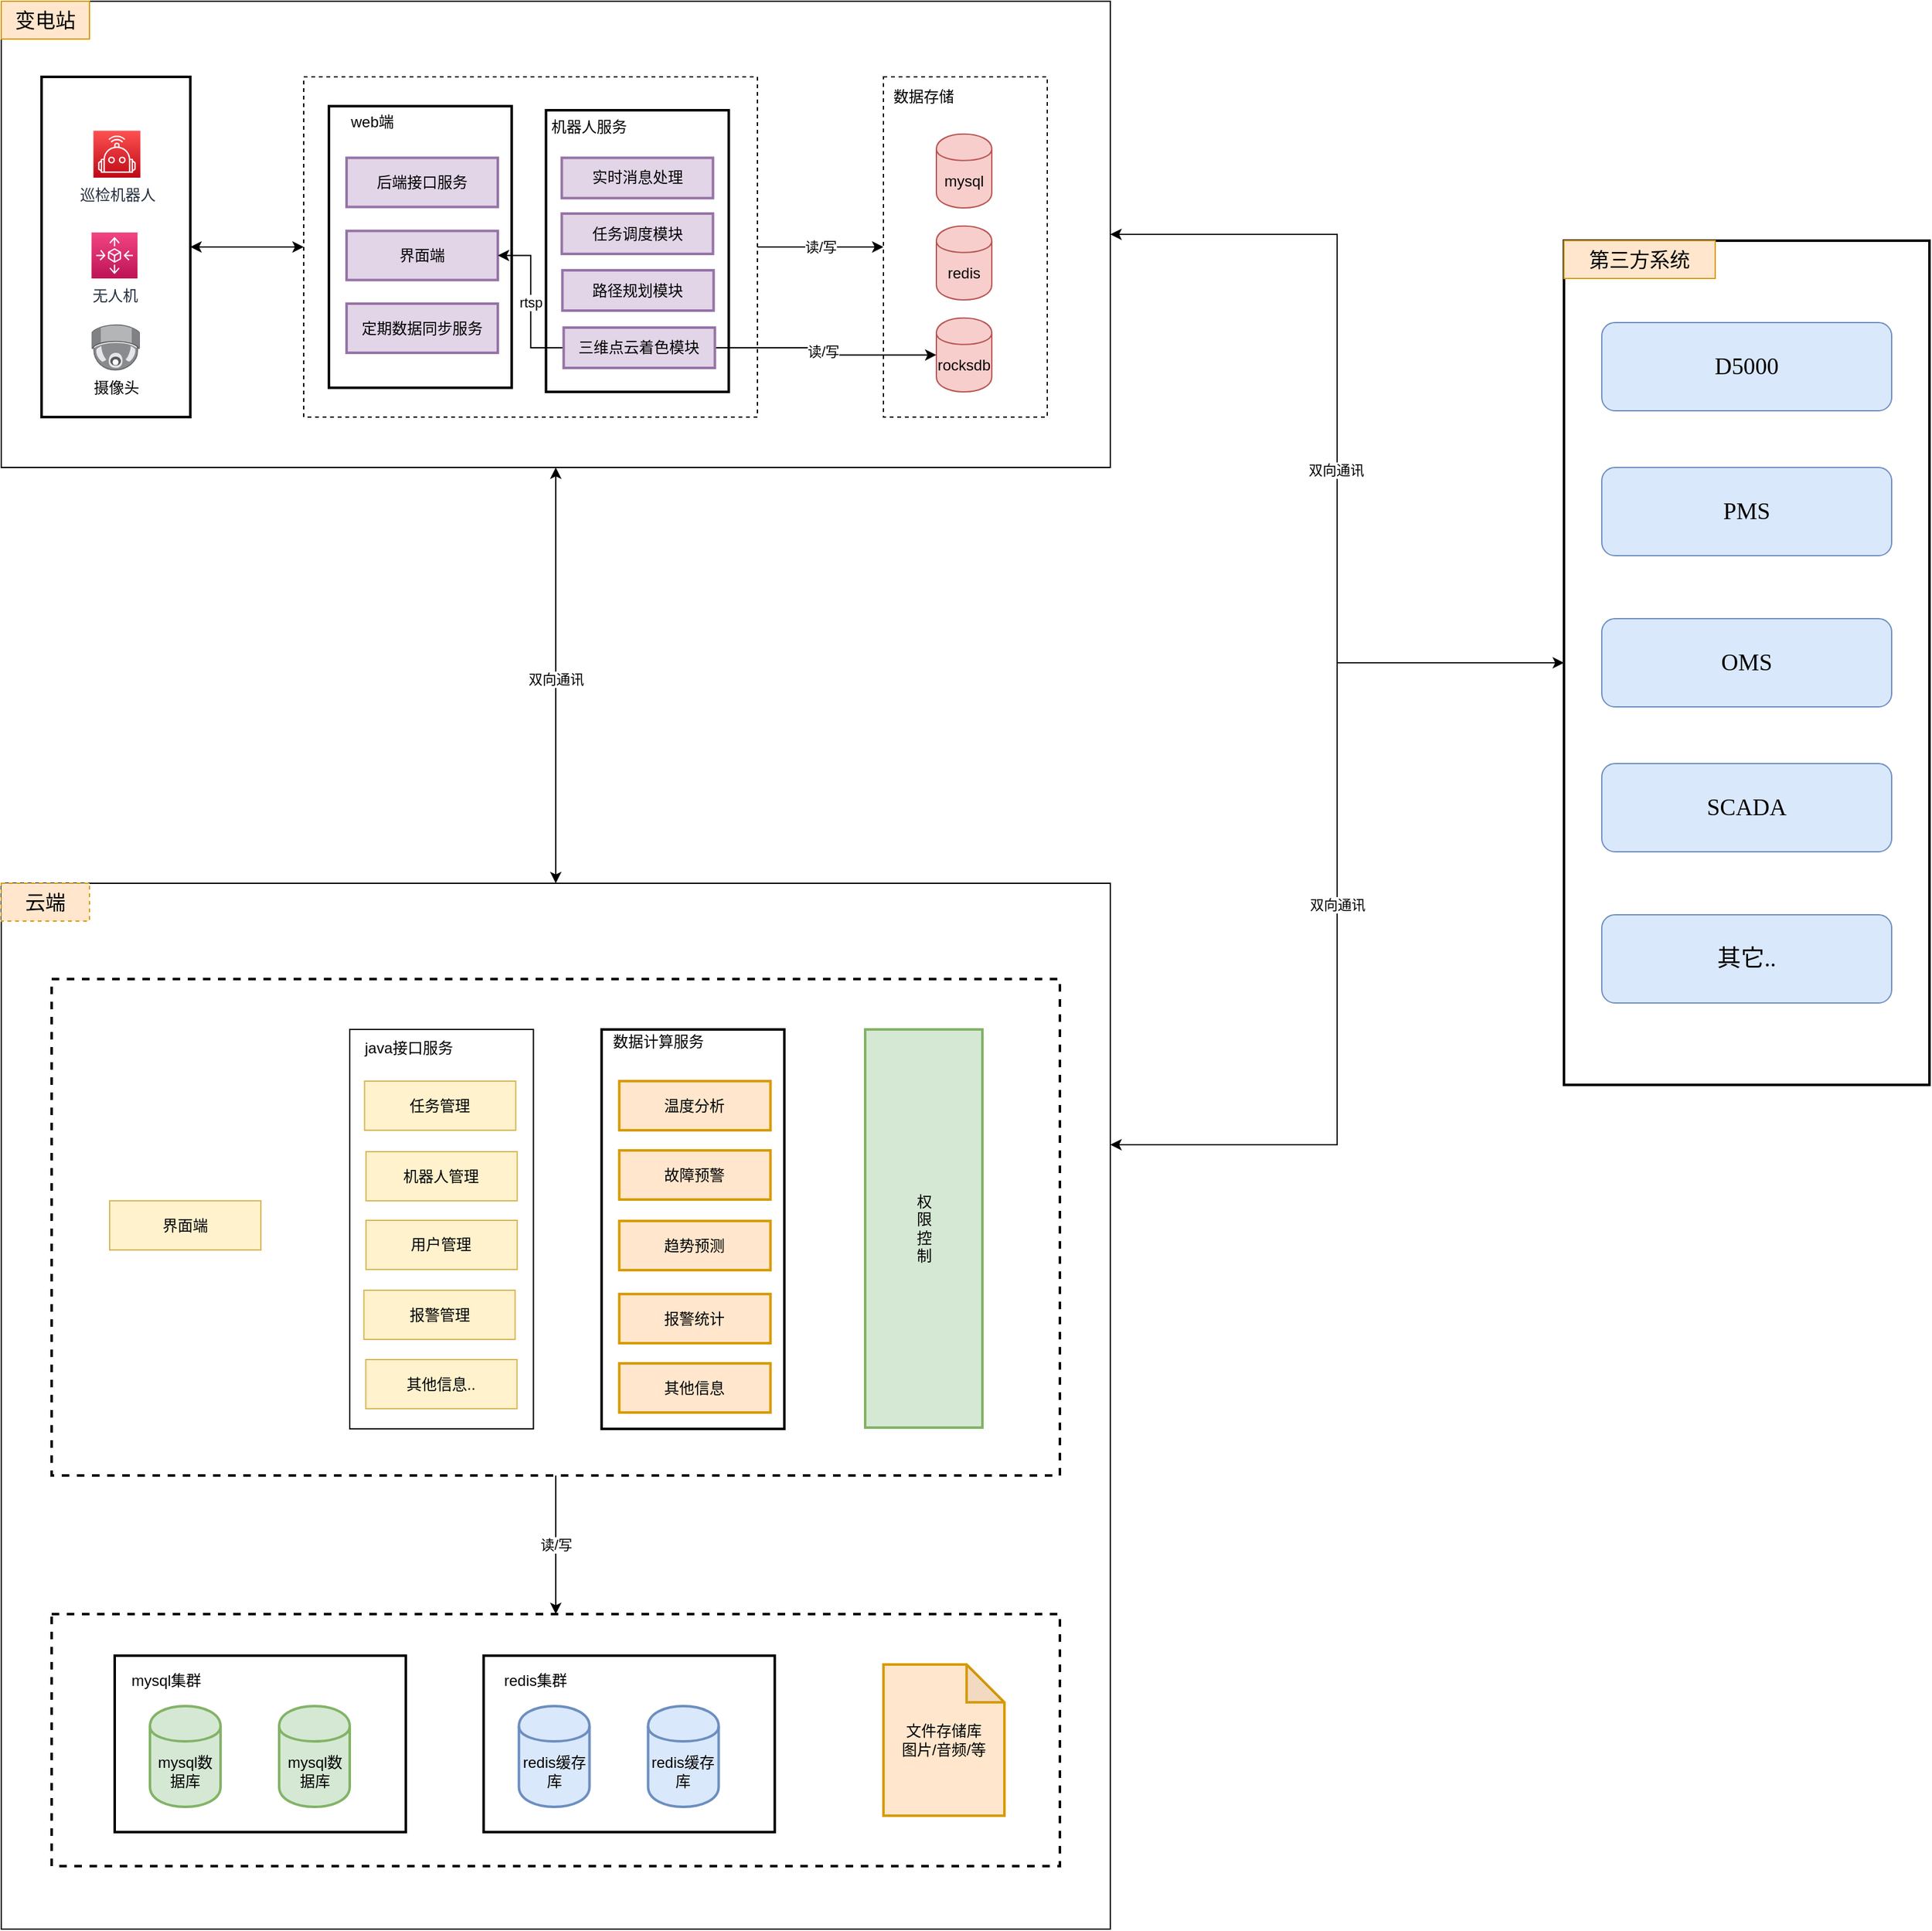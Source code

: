 <mxfile version="12.9.12" type="github">
  <diagram id="g2saCS9ZN4Dq22sfe7y9" name="第 1 页">
    <mxGraphModel dx="4660" dy="2540" grid="1" gridSize="10" guides="1" tooltips="1" connect="1" arrows="1" fold="1" page="1" pageScale="1" pageWidth="700" pageHeight="1000" math="0" shadow="0">
      <root>
        <mxCell id="0" />
        <mxCell id="1" parent="0" />
        <mxCell id="KYIhWk6ESMxBG8aCFAth-51" style="edgeStyle=orthogonalEdgeStyle;rounded=0;orthogonalLoop=1;jettySize=auto;html=1;exitX=0.5;exitY=0;exitDx=0;exitDy=0;entryX=0.5;entryY=1;entryDx=0;entryDy=0;startArrow=classic;startFill=1;endArrow=classic;endFill=1;" edge="1" parent="1" source="KYIhWk6ESMxBG8aCFAth-24" target="P6RNPHfj09jxccIvvhvF-91">
          <mxGeometry relative="1" as="geometry" />
        </mxCell>
        <mxCell id="KYIhWk6ESMxBG8aCFAth-53" value="双向通讯" style="edgeLabel;html=1;align=center;verticalAlign=middle;resizable=0;points=[];" vertex="1" connectable="0" parent="KYIhWk6ESMxBG8aCFAth-51">
          <mxGeometry x="-0.018" relative="1" as="geometry">
            <mxPoint as="offset" />
          </mxGeometry>
        </mxCell>
        <mxCell id="KYIhWk6ESMxBG8aCFAth-24" value="" style="rounded=0;whiteSpace=wrap;html=1;" vertex="1" parent="1">
          <mxGeometry x="200" y="860" width="880" height="830" as="geometry" />
        </mxCell>
        <mxCell id="P6RNPHfj09jxccIvvhvF-91" value="" style="rounded=0;whiteSpace=wrap;html=1;" parent="1" vertex="1">
          <mxGeometry x="200" y="160" width="880" height="370" as="geometry" />
        </mxCell>
        <mxCell id="KYIhWk6ESMxBG8aCFAth-1" value="" style="rounded=0;whiteSpace=wrap;html=1;dashed=1;" vertex="1" parent="1">
          <mxGeometry x="900" y="220" width="130" height="270" as="geometry" />
        </mxCell>
        <mxCell id="P6RNPHfj09jxccIvvhvF-6" value="" style="rounded=0;whiteSpace=wrap;html=1;labelBackgroundColor=none;strokeWidth=2;fillColor=none;dashed=1;" parent="1" vertex="1">
          <mxGeometry x="240" y="1440" width="800" height="200" as="geometry" />
        </mxCell>
        <mxCell id="KYIhWk6ESMxBG8aCFAth-6" value="读/写" style="edgeStyle=orthogonalEdgeStyle;rounded=0;orthogonalLoop=1;jettySize=auto;html=1;exitX=1;exitY=0.5;exitDx=0;exitDy=0;entryX=0;entryY=0.5;entryDx=0;entryDy=0;" edge="1" parent="1" source="P6RNPHfj09jxccIvvhvF-81" target="KYIhWk6ESMxBG8aCFAth-1">
          <mxGeometry relative="1" as="geometry" />
        </mxCell>
        <mxCell id="P6RNPHfj09jxccIvvhvF-81" value="" style="rounded=0;whiteSpace=wrap;html=1;dashed=1;" parent="1" vertex="1">
          <mxGeometry x="440" y="220" width="360" height="270" as="geometry" />
        </mxCell>
        <mxCell id="P6RNPHfj09jxccIvvhvF-7" value="" style="rounded=0;whiteSpace=wrap;html=1;labelBackgroundColor=none;strokeWidth=2;fillColor=none;" parent="1" vertex="1">
          <mxGeometry x="290" y="1473" width="231" height="140" as="geometry" />
        </mxCell>
        <mxCell id="KYIhWk6ESMxBG8aCFAth-37" value="读/写" style="edgeStyle=orthogonalEdgeStyle;rounded=0;orthogonalLoop=1;jettySize=auto;html=1;exitX=0.5;exitY=1;exitDx=0;exitDy=0;entryX=0.5;entryY=0;entryDx=0;entryDy=0;" edge="1" parent="1" source="P6RNPHfj09jxccIvvhvF-8" target="P6RNPHfj09jxccIvvhvF-6">
          <mxGeometry relative="1" as="geometry" />
        </mxCell>
        <mxCell id="P6RNPHfj09jxccIvvhvF-8" value="" style="rounded=0;whiteSpace=wrap;html=1;labelBackgroundColor=none;strokeWidth=2;fillColor=none;dashed=1;" parent="1" vertex="1">
          <mxGeometry x="240" y="936" width="800" height="394" as="geometry" />
        </mxCell>
        <mxCell id="P6RNPHfj09jxccIvvhvF-9" value="" style="rounded=0;whiteSpace=wrap;html=1;labelBackgroundColor=none;strokeWidth=2;fillColor=none;" parent="1" vertex="1">
          <mxGeometry x="632.25" y="246.5" width="145" height="223.5" as="geometry" />
        </mxCell>
        <mxCell id="KYIhWk6ESMxBG8aCFAth-54" value="双向通讯" style="edgeStyle=orthogonalEdgeStyle;rounded=0;orthogonalLoop=1;jettySize=auto;html=1;exitX=0;exitY=0.5;exitDx=0;exitDy=0;startArrow=none;startFill=0;endArrow=classic;endFill=1;entryX=1;entryY=0.25;entryDx=0;entryDy=0;" edge="1" parent="1" source="P6RNPHfj09jxccIvvhvF-13" target="KYIhWk6ESMxBG8aCFAth-24">
          <mxGeometry relative="1" as="geometry" />
        </mxCell>
        <mxCell id="P6RNPHfj09jxccIvvhvF-13" value="" style="rounded=0;whiteSpace=wrap;html=1;strokeWidth=2;" parent="1" vertex="1">
          <mxGeometry x="1440" y="350" width="290" height="670" as="geometry" />
        </mxCell>
        <mxCell id="P6RNPHfj09jxccIvvhvF-15" value="第三方系统" style="text;html=1;strokeColor=#d79b00;fillColor=#ffe6cc;align=center;verticalAlign=middle;whiteSpace=wrap;rounded=0;fontSize=16;" parent="1" vertex="1">
          <mxGeometry x="1440" y="350" width="120" height="30" as="geometry" />
        </mxCell>
        <mxCell id="P6RNPHfj09jxccIvvhvF-16" value="&lt;span lang=&quot;EN-US&quot; style=&quot;white-space: normal ; font-size: 14pt ; font-family: &amp;#34;tim&amp;#34; , serif&quot;&gt;D5000&lt;/span&gt;&lt;span style=&quot;font-size: medium ; white-space: normal&quot;&gt;&lt;/span&gt;" style="rounded=1;whiteSpace=wrap;html=1;fillColor=#dae8fc;strokeColor=#6c8ebf;" parent="1" vertex="1">
          <mxGeometry x="1470" y="415" width="230" height="70" as="geometry" />
        </mxCell>
        <mxCell id="P6RNPHfj09jxccIvvhvF-17" value="&lt;span lang=&quot;EN-US&quot; style=&quot;white-space: normal ; font-size: 14pt ; font-family: &amp;#34;tim&amp;#34; , serif&quot;&gt;PMS&lt;/span&gt;&lt;span style=&quot;font-size: medium ; white-space: normal&quot;&gt;&lt;/span&gt;" style="rounded=1;whiteSpace=wrap;html=1;fillColor=#dae8fc;strokeColor=#6c8ebf;" parent="1" vertex="1">
          <mxGeometry x="1470" y="530" width="230" height="70" as="geometry" />
        </mxCell>
        <mxCell id="P6RNPHfj09jxccIvvhvF-18" value="&lt;span lang=&quot;EN-US&quot; style=&quot;font-size: 14pt ; font-family: &amp;#34;tim&amp;#34; , serif&quot;&gt;OMS&lt;/span&gt;&lt;span style=&quot;font-size: medium&quot;&gt;&lt;/span&gt;" style="rounded=1;whiteSpace=wrap;html=1;fillColor=#dae8fc;strokeColor=#6c8ebf;" parent="1" vertex="1">
          <mxGeometry x="1470" y="650" width="230" height="70" as="geometry" />
        </mxCell>
        <mxCell id="P6RNPHfj09jxccIvvhvF-19" value="&lt;span lang=&quot;EN-US&quot; style=&quot;font-size: 14pt ; font-family: &amp;#34;tim&amp;#34; , serif&quot;&gt;SCADA&lt;/span&gt;&lt;span style=&quot;font-size: medium&quot;&gt;&lt;/span&gt;" style="rounded=1;whiteSpace=wrap;html=1;fillColor=#dae8fc;strokeColor=#6c8ebf;" parent="1" vertex="1">
          <mxGeometry x="1470" y="765" width="230" height="70" as="geometry" />
        </mxCell>
        <mxCell id="KYIhWk6ESMxBG8aCFAth-48" style="edgeStyle=orthogonalEdgeStyle;rounded=0;orthogonalLoop=1;jettySize=auto;html=1;entryX=0;entryY=0.5;entryDx=0;entryDy=0;startArrow=classic;startFill=1;" edge="1" parent="1" source="P6RNPHfj09jxccIvvhvF-91" target="P6RNPHfj09jxccIvvhvF-13">
          <mxGeometry relative="1" as="geometry">
            <mxPoint x="1080" y="685" as="sourcePoint" />
          </mxGeometry>
        </mxCell>
        <mxCell id="KYIhWk6ESMxBG8aCFAth-49" value="双向通讯" style="edgeLabel;html=1;align=center;verticalAlign=middle;resizable=0;points=[];" vertex="1" connectable="0" parent="KYIhWk6ESMxBG8aCFAth-48">
          <mxGeometry x="0.048" y="-1" relative="1" as="geometry">
            <mxPoint as="offset" />
          </mxGeometry>
        </mxCell>
        <mxCell id="P6RNPHfj09jxccIvvhvF-29" value="权&lt;br&gt;限&lt;br&gt;控&lt;br&gt;制" style="rounded=0;whiteSpace=wrap;html=1;labelBackgroundColor=none;strokeWidth=2;fillColor=#d5e8d4;strokeColor=#82b366;" parent="1" vertex="1">
          <mxGeometry x="885.5" y="976" width="93" height="316" as="geometry" />
        </mxCell>
        <mxCell id="P6RNPHfj09jxccIvvhvF-31" value="mysql数据库" style="shape=cylinder;whiteSpace=wrap;html=1;boundedLbl=1;backgroundOutline=1;labelBackgroundColor=none;strokeWidth=2;fillColor=#d5e8d4;strokeColor=#82b366;" parent="1" vertex="1">
          <mxGeometry x="318" y="1513" width="56" height="80" as="geometry" />
        </mxCell>
        <mxCell id="P6RNPHfj09jxccIvvhvF-32" value="文件存储库&lt;br&gt;图片/音频/等" style="shape=note;whiteSpace=wrap;html=1;backgroundOutline=1;darkOpacity=0.05;labelBackgroundColor=none;strokeWidth=2;fillColor=#ffe6cc;strokeColor=#d79b00;" parent="1" vertex="1">
          <mxGeometry x="900" y="1480" width="96" height="120" as="geometry" />
        </mxCell>
        <mxCell id="P6RNPHfj09jxccIvvhvF-34" value="机器人服务" style="text;html=1;strokeColor=none;fillColor=none;align=center;verticalAlign=middle;whiteSpace=wrap;rounded=0;labelBackgroundColor=none;" parent="1" vertex="1">
          <mxGeometry x="633.75" y="249.5" width="65" height="20" as="geometry" />
        </mxCell>
        <mxCell id="P6RNPHfj09jxccIvvhvF-35" value="路径规划模块" style="rounded=0;whiteSpace=wrap;html=1;labelBackgroundColor=none;strokeWidth=2;fillColor=#e1d5e7;strokeColor=#9673a6;" parent="1" vertex="1">
          <mxGeometry x="645.25" y="373.5" width="120" height="32" as="geometry" />
        </mxCell>
        <mxCell id="P6RNPHfj09jxccIvvhvF-36" value="实时消息处理" style="rounded=0;whiteSpace=wrap;html=1;labelBackgroundColor=none;strokeWidth=2;fillColor=#e1d5e7;strokeColor=#9673a6;" parent="1" vertex="1">
          <mxGeometry x="644.75" y="284.25" width="120" height="32" as="geometry" />
        </mxCell>
        <mxCell id="P6RNPHfj09jxccIvvhvF-37" value="任务调度模块" style="rounded=0;whiteSpace=wrap;html=1;labelBackgroundColor=none;strokeWidth=2;fillColor=#e1d5e7;strokeColor=#9673a6;" parent="1" vertex="1">
          <mxGeometry x="644.75" y="328.5" width="120" height="32" as="geometry" />
        </mxCell>
        <mxCell id="P6RNPHfj09jxccIvvhvF-93" style="edgeStyle=orthogonalEdgeStyle;rounded=0;orthogonalLoop=1;jettySize=auto;html=1;exitX=1;exitY=0.5;exitDx=0;exitDy=0;entryX=0;entryY=0.5;entryDx=0;entryDy=0;startArrow=classic;startFill=1;" parent="1" source="P6RNPHfj09jxccIvvhvF-42" target="P6RNPHfj09jxccIvvhvF-81" edge="1">
          <mxGeometry relative="1" as="geometry" />
        </mxCell>
        <mxCell id="P6RNPHfj09jxccIvvhvF-42" value="" style="rounded=0;whiteSpace=wrap;html=1;labelBackgroundColor=none;strokeWidth=2;fillColor=none;" parent="1" vertex="1">
          <mxGeometry x="232" y="220" width="118" height="270" as="geometry" />
        </mxCell>
        <mxCell id="P6RNPHfj09jxccIvvhvF-43" value="巡检机器人" style="outlineConnect=0;fontColor=#232F3E;gradientColor=#FE5151;gradientDirection=north;fillColor=#BE0917;strokeColor=#ffffff;dashed=0;verticalLabelPosition=bottom;verticalAlign=top;align=center;html=1;fontSize=12;fontStyle=0;aspect=fixed;shape=mxgraph.aws4.resourceIcon;resIcon=mxgraph.aws4.robotics;labelBackgroundColor=none;" parent="1" vertex="1">
          <mxGeometry x="273.13" y="262.75" width="37.25" height="37.25" as="geometry" />
        </mxCell>
        <mxCell id="P6RNPHfj09jxccIvvhvF-44" value="变电站" style="text;html=1;strokeColor=#d79b00;fillColor=#ffe6cc;align=center;verticalAlign=middle;whiteSpace=wrap;rounded=0;labelBackgroundColor=none;fontSize=16;" parent="1" vertex="1">
          <mxGeometry x="200" y="160" width="70" height="30" as="geometry" />
        </mxCell>
        <mxCell id="P6RNPHfj09jxccIvvhvF-45" value="" style="rounded=0;whiteSpace=wrap;html=1;labelBackgroundColor=none;strokeWidth=2;fillColor=none;" parent="1" vertex="1">
          <mxGeometry x="676.35" y="976" width="145" height="317" as="geometry" />
        </mxCell>
        <mxCell id="P6RNPHfj09jxccIvvhvF-46" value="数据计算服务" style="text;html=1;strokeColor=none;fillColor=none;align=center;verticalAlign=middle;whiteSpace=wrap;rounded=0;labelBackgroundColor=none;" parent="1" vertex="1">
          <mxGeometry x="681.85" y="976" width="78.75" height="20" as="geometry" />
        </mxCell>
        <mxCell id="P6RNPHfj09jxccIvvhvF-47" value="趋势预测" style="rounded=0;whiteSpace=wrap;html=1;labelBackgroundColor=none;strokeWidth=2;fillColor=#ffe6cc;strokeColor=#d79b00;" parent="1" vertex="1">
          <mxGeometry x="690.35" y="1128" width="120" height="39" as="geometry" />
        </mxCell>
        <mxCell id="P6RNPHfj09jxccIvvhvF-48" value="温度分析" style="rounded=0;whiteSpace=wrap;html=1;labelBackgroundColor=none;strokeWidth=2;fillColor=#ffe6cc;strokeColor=#d79b00;" parent="1" vertex="1">
          <mxGeometry x="690.35" y="1017" width="120" height="39" as="geometry" />
        </mxCell>
        <mxCell id="P6RNPHfj09jxccIvvhvF-49" value="故障预警" style="rounded=0;whiteSpace=wrap;html=1;labelBackgroundColor=none;strokeWidth=2;fillColor=#ffe6cc;strokeColor=#d79b00;" parent="1" vertex="1">
          <mxGeometry x="690.35" y="1072" width="120" height="39" as="geometry" />
        </mxCell>
        <mxCell id="P6RNPHfj09jxccIvvhvF-50" value="报警统计" style="rounded=0;whiteSpace=wrap;html=1;labelBackgroundColor=none;strokeWidth=2;fillColor=#ffe6cc;strokeColor=#d79b00;" parent="1" vertex="1">
          <mxGeometry x="690.35" y="1186" width="120" height="39" as="geometry" />
        </mxCell>
        <mxCell id="P6RNPHfj09jxccIvvhvF-57" value="无人机" style="outlineConnect=0;fontColor=#232F3E;gradientColor=#F34482;gradientDirection=north;fillColor=#BC1356;strokeColor=#ffffff;dashed=0;verticalLabelPosition=bottom;verticalAlign=top;align=center;html=1;fontSize=12;fontStyle=0;aspect=fixed;shape=mxgraph.aws4.resourceIcon;resIcon=mxgraph.aws4.autoscaling;labelBackgroundColor=none;" parent="1" vertex="1">
          <mxGeometry x="271.63" y="343.5" width="36.5" height="36.5" as="geometry" />
        </mxCell>
        <mxCell id="P6RNPHfj09jxccIvvhvF-58" value="摄像头" style="points=[];aspect=fixed;html=1;align=center;shadow=0;dashed=0;image;image=img/lib/allied_telesis/security/Surveillance_Camera_Ceiling.svg;labelBackgroundColor=none;strokeWidth=2;fillColor=none;" parent="1" vertex="1">
          <mxGeometry x="271.63" y="416.5" width="38.35" height="36.5" as="geometry" />
        </mxCell>
        <mxCell id="P6RNPHfj09jxccIvvhvF-59" value="mysql集群" style="text;html=1;strokeColor=none;fillColor=none;align=center;verticalAlign=middle;whiteSpace=wrap;rounded=0;labelBackgroundColor=none;" parent="1" vertex="1">
          <mxGeometry x="291" y="1483" width="80" height="20" as="geometry" />
        </mxCell>
        <mxCell id="P6RNPHfj09jxccIvvhvF-60" value="mysql数据库" style="shape=cylinder;whiteSpace=wrap;html=1;boundedLbl=1;backgroundOutline=1;labelBackgroundColor=none;strokeWidth=2;fillColor=#d5e8d4;strokeColor=#82b366;" parent="1" vertex="1">
          <mxGeometry x="420.5" y="1513" width="56" height="80" as="geometry" />
        </mxCell>
        <mxCell id="P6RNPHfj09jxccIvvhvF-61" value="" style="rounded=0;whiteSpace=wrap;html=1;labelBackgroundColor=none;strokeWidth=2;fillColor=none;" parent="1" vertex="1">
          <mxGeometry x="582.75" y="1473" width="231" height="140" as="geometry" />
        </mxCell>
        <mxCell id="P6RNPHfj09jxccIvvhvF-62" value="redis缓存库" style="shape=cylinder;whiteSpace=wrap;html=1;boundedLbl=1;backgroundOutline=1;labelBackgroundColor=none;strokeWidth=2;fillColor=#dae8fc;strokeColor=#6c8ebf;" parent="1" vertex="1">
          <mxGeometry x="610.75" y="1513" width="56" height="80" as="geometry" />
        </mxCell>
        <mxCell id="P6RNPHfj09jxccIvvhvF-63" value="redis集群" style="text;html=1;strokeColor=none;fillColor=none;align=center;verticalAlign=middle;whiteSpace=wrap;rounded=0;labelBackgroundColor=none;" parent="1" vertex="1">
          <mxGeometry x="583.75" y="1483" width="80" height="20" as="geometry" />
        </mxCell>
        <mxCell id="P6RNPHfj09jxccIvvhvF-64" value="redis缓存库" style="shape=cylinder;whiteSpace=wrap;html=1;boundedLbl=1;backgroundOutline=1;labelBackgroundColor=none;strokeWidth=2;fillColor=#dae8fc;strokeColor=#6c8ebf;" parent="1" vertex="1">
          <mxGeometry x="713.25" y="1513" width="56" height="80" as="geometry" />
        </mxCell>
        <mxCell id="P6RNPHfj09jxccIvvhvF-68" value="" style="rounded=0;whiteSpace=wrap;html=1;" parent="1" vertex="1">
          <mxGeometry x="476.5" y="976" width="145.75" height="317" as="geometry" />
        </mxCell>
        <mxCell id="P6RNPHfj09jxccIvvhvF-69" value="java接口服务" style="text;html=1;strokeColor=none;fillColor=none;align=center;verticalAlign=middle;whiteSpace=wrap;rounded=0;" parent="1" vertex="1">
          <mxGeometry x="485.25" y="981" width="77" height="20" as="geometry" />
        </mxCell>
        <mxCell id="P6RNPHfj09jxccIvvhvF-70" value="任务管理" style="rounded=0;whiteSpace=wrap;html=1;fillColor=#fff2cc;strokeColor=#d6b656;" parent="1" vertex="1">
          <mxGeometry x="488.25" y="1017" width="120" height="39" as="geometry" />
        </mxCell>
        <mxCell id="P6RNPHfj09jxccIvvhvF-71" value="机器人管理" style="rounded=0;whiteSpace=wrap;html=1;fillColor=#fff2cc;strokeColor=#d6b656;" parent="1" vertex="1">
          <mxGeometry x="489.38" y="1073" width="120" height="39" as="geometry" />
        </mxCell>
        <mxCell id="P6RNPHfj09jxccIvvhvF-72" value="用户管理" style="rounded=0;whiteSpace=wrap;html=1;fillColor=#fff2cc;strokeColor=#d6b656;" parent="1" vertex="1">
          <mxGeometry x="489.38" y="1127.5" width="120" height="39" as="geometry" />
        </mxCell>
        <mxCell id="P6RNPHfj09jxccIvvhvF-73" value="报警管理" style="rounded=0;whiteSpace=wrap;html=1;fillColor=#fff2cc;strokeColor=#d6b656;" parent="1" vertex="1">
          <mxGeometry x="487.75" y="1183" width="120" height="39" as="geometry" />
        </mxCell>
        <mxCell id="P6RNPHfj09jxccIvvhvF-74" value="其他信息.." style="rounded=0;whiteSpace=wrap;html=1;fillColor=#fff2cc;strokeColor=#d6b656;" parent="1" vertex="1">
          <mxGeometry x="489.25" y="1238" width="120" height="39" as="geometry" />
        </mxCell>
        <mxCell id="P6RNPHfj09jxccIvvhvF-77" value="其他信息" style="rounded=0;whiteSpace=wrap;html=1;labelBackgroundColor=none;strokeWidth=2;fillColor=#ffe6cc;strokeColor=#d79b00;" parent="1" vertex="1">
          <mxGeometry x="690.35" y="1241" width="120" height="39" as="geometry" />
        </mxCell>
        <mxCell id="P6RNPHfj09jxccIvvhvF-85" value="" style="rounded=0;whiteSpace=wrap;html=1;labelBackgroundColor=none;strokeWidth=2;fillColor=none;" parent="1" vertex="1">
          <mxGeometry x="460" y="243.25" width="145" height="223.5" as="geometry" />
        </mxCell>
        <mxCell id="P6RNPHfj09jxccIvvhvF-86" value="web端" style="text;html=1;strokeColor=none;fillColor=none;align=center;verticalAlign=middle;whiteSpace=wrap;rounded=0;labelBackgroundColor=none;" parent="1" vertex="1">
          <mxGeometry x="461.5" y="246.25" width="65" height="20" as="geometry" />
        </mxCell>
        <mxCell id="P6RNPHfj09jxccIvvhvF-87" value="后端接口服务" style="rounded=0;whiteSpace=wrap;html=1;labelBackgroundColor=none;strokeWidth=2;fillColor=#e1d5e7;strokeColor=#9673a6;" parent="1" vertex="1">
          <mxGeometry x="474" y="284.25" width="120" height="39" as="geometry" />
        </mxCell>
        <mxCell id="P6RNPHfj09jxccIvvhvF-88" value="界面端" style="rounded=0;whiteSpace=wrap;html=1;labelBackgroundColor=none;strokeWidth=2;fillColor=#e1d5e7;strokeColor=#9673a6;" parent="1" vertex="1">
          <mxGeometry x="474" y="342.25" width="120" height="39" as="geometry" />
        </mxCell>
        <mxCell id="P6RNPHfj09jxccIvvhvF-89" value="定期数据同步服务" style="rounded=0;whiteSpace=wrap;html=1;labelBackgroundColor=none;strokeWidth=2;fillColor=#e1d5e7;strokeColor=#9673a6;" parent="1" vertex="1">
          <mxGeometry x="474" y="400" width="120" height="39" as="geometry" />
        </mxCell>
        <mxCell id="P6RNPHfj09jxccIvvhvF-90" value="mysql" style="shape=cylinder;whiteSpace=wrap;html=1;boundedLbl=1;backgroundOutline=1;fillColor=#f8cecc;strokeColor=#b85450;" parent="1" vertex="1">
          <mxGeometry x="942" y="265.38" width="43.97" height="58.62" as="geometry" />
        </mxCell>
        <mxCell id="KYIhWk6ESMxBG8aCFAth-3" value="redis" style="shape=cylinder;whiteSpace=wrap;html=1;boundedLbl=1;backgroundOutline=1;fillColor=#f8cecc;strokeColor=#b85450;" vertex="1" parent="1">
          <mxGeometry x="942" y="338.38" width="43.97" height="58.62" as="geometry" />
        </mxCell>
        <mxCell id="KYIhWk6ESMxBG8aCFAth-4" value="rocksdb" style="shape=cylinder;whiteSpace=wrap;html=1;boundedLbl=1;backgroundOutline=1;fillColor=#f8cecc;strokeColor=#b85450;" vertex="1" parent="1">
          <mxGeometry x="942" y="411.38" width="43.97" height="58.62" as="geometry" />
        </mxCell>
        <mxCell id="KYIhWk6ESMxBG8aCFAth-5" value="数据存储" style="text;html=1;strokeColor=none;fillColor=none;align=center;verticalAlign=middle;whiteSpace=wrap;rounded=0;" vertex="1" parent="1">
          <mxGeometry x="904" y="226" width="56" height="20" as="geometry" />
        </mxCell>
        <mxCell id="KYIhWk6ESMxBG8aCFAth-13" style="edgeStyle=orthogonalEdgeStyle;rounded=0;orthogonalLoop=1;jettySize=auto;html=1;exitX=1;exitY=0.5;exitDx=0;exitDy=0;" edge="1" parent="1" source="KYIhWk6ESMxBG8aCFAth-12" target="KYIhWk6ESMxBG8aCFAth-4">
          <mxGeometry relative="1" as="geometry" />
        </mxCell>
        <mxCell id="KYIhWk6ESMxBG8aCFAth-15" value="读/写" style="edgeLabel;html=1;align=center;verticalAlign=middle;resizable=0;points=[];" vertex="1" connectable="0" parent="KYIhWk6ESMxBG8aCFAth-13">
          <mxGeometry x="0.003" y="-2" relative="1" as="geometry">
            <mxPoint as="offset" />
          </mxGeometry>
        </mxCell>
        <mxCell id="KYIhWk6ESMxBG8aCFAth-14" value="rtsp" style="edgeStyle=orthogonalEdgeStyle;rounded=0;orthogonalLoop=1;jettySize=auto;html=1;exitX=0;exitY=0.5;exitDx=0;exitDy=0;entryX=1;entryY=0.5;entryDx=0;entryDy=0;" edge="1" parent="1" source="KYIhWk6ESMxBG8aCFAth-12" target="P6RNPHfj09jxccIvvhvF-88">
          <mxGeometry relative="1" as="geometry" />
        </mxCell>
        <mxCell id="KYIhWk6ESMxBG8aCFAth-12" value="三维点云着色模块" style="rounded=0;whiteSpace=wrap;html=1;labelBackgroundColor=none;strokeWidth=2;fillColor=#e1d5e7;strokeColor=#9673a6;" vertex="1" parent="1">
          <mxGeometry x="646.25" y="419" width="120" height="32" as="geometry" />
        </mxCell>
        <mxCell id="KYIhWk6ESMxBG8aCFAth-29" value="界面端" style="rounded=0;whiteSpace=wrap;html=1;fillColor=#fff2cc;strokeColor=#d6b656;" vertex="1" parent="1">
          <mxGeometry x="286" y="1112" width="120" height="39" as="geometry" />
        </mxCell>
        <mxCell id="KYIhWk6ESMxBG8aCFAth-34" value="云端" style="text;html=1;strokeColor=#d79b00;fillColor=#ffe6cc;align=center;verticalAlign=middle;whiteSpace=wrap;rounded=0;dashed=1;fontSize=16;" vertex="1" parent="1">
          <mxGeometry x="200" y="860" width="70" height="30" as="geometry" />
        </mxCell>
        <mxCell id="KYIhWk6ESMxBG8aCFAth-46" value="&lt;span lang=&quot;EN-US&quot; style=&quot;font-size: 14pt ; font-family: &amp;#34;tim&amp;#34; , serif&quot;&gt;其它..&lt;/span&gt;&lt;span style=&quot;font-size: medium&quot;&gt;&lt;/span&gt;" style="rounded=1;whiteSpace=wrap;html=1;fillColor=#dae8fc;strokeColor=#6c8ebf;" vertex="1" parent="1">
          <mxGeometry x="1470" y="885" width="230" height="70" as="geometry" />
        </mxCell>
      </root>
    </mxGraphModel>
  </diagram>
</mxfile>

